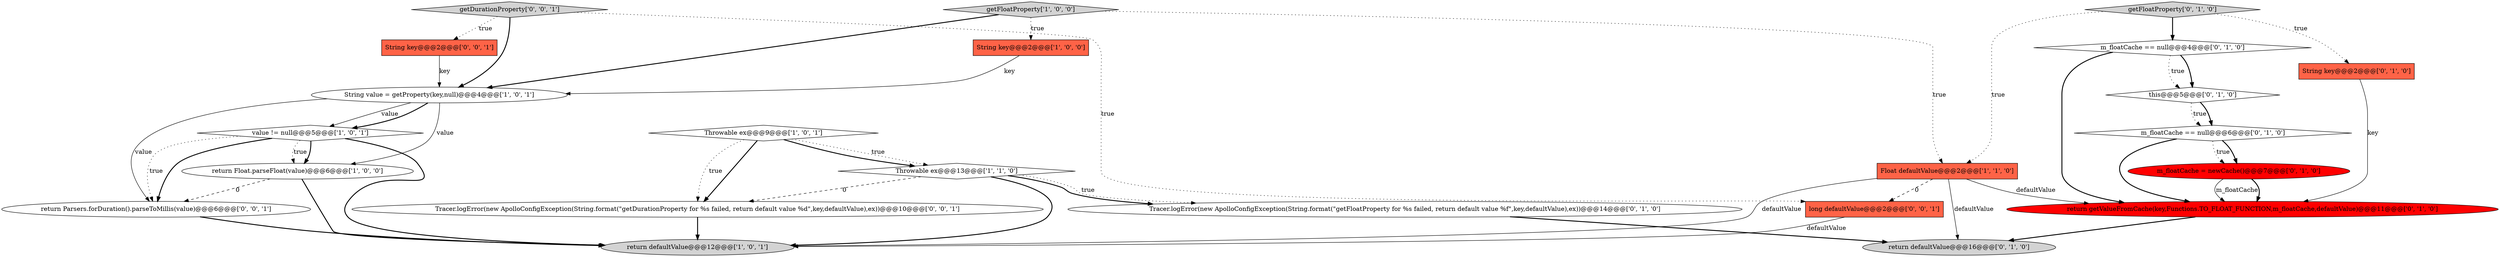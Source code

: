 digraph {
3 [style = filled, label = "getFloatProperty['1', '0', '0']", fillcolor = lightgray, shape = diamond image = "AAA0AAABBB1BBB"];
13 [style = filled, label = "m_floatCache = newCache()@@@7@@@['0', '1', '0']", fillcolor = red, shape = ellipse image = "AAA1AAABBB2BBB"];
0 [style = filled, label = "return defaultValue@@@12@@@['1', '0', '1']", fillcolor = lightgray, shape = ellipse image = "AAA0AAABBB1BBB"];
11 [style = filled, label = "getFloatProperty['0', '1', '0']", fillcolor = lightgray, shape = diamond image = "AAA0AAABBB2BBB"];
8 [style = filled, label = "return Float.parseFloat(value)@@@6@@@['1', '0', '0']", fillcolor = white, shape = ellipse image = "AAA0AAABBB1BBB"];
15 [style = filled, label = "return getValueFromCache(key,Functions.TO_FLOAT_FUNCTION,m_floatCache,defaultValue)@@@11@@@['0', '1', '0']", fillcolor = red, shape = ellipse image = "AAA1AAABBB2BBB"];
22 [style = filled, label = "long defaultValue@@@2@@@['0', '0', '1']", fillcolor = tomato, shape = box image = "AAA0AAABBB3BBB"];
19 [style = filled, label = "Tracer.logError(new ApolloConfigException(String.format(\"getDurationProperty for %s failed, return default value %d\",key,defaultValue),ex))@@@10@@@['0', '0', '1']", fillcolor = white, shape = ellipse image = "AAA0AAABBB3BBB"];
5 [style = filled, label = "value != null@@@5@@@['1', '0', '1']", fillcolor = white, shape = diamond image = "AAA0AAABBB1BBB"];
9 [style = filled, label = "String key@@@2@@@['0', '1', '0']", fillcolor = tomato, shape = box image = "AAA0AAABBB2BBB"];
4 [style = filled, label = "Throwable ex@@@9@@@['1', '0', '1']", fillcolor = white, shape = diamond image = "AAA0AAABBB1BBB"];
21 [style = filled, label = "String key@@@2@@@['0', '0', '1']", fillcolor = tomato, shape = box image = "AAA0AAABBB3BBB"];
6 [style = filled, label = "Float defaultValue@@@2@@@['1', '1', '0']", fillcolor = tomato, shape = box image = "AAA0AAABBB1BBB"];
10 [style = filled, label = "return defaultValue@@@16@@@['0', '1', '0']", fillcolor = lightgray, shape = ellipse image = "AAA0AAABBB2BBB"];
2 [style = filled, label = "String value = getProperty(key,null)@@@4@@@['1', '0', '1']", fillcolor = white, shape = ellipse image = "AAA0AAABBB1BBB"];
16 [style = filled, label = "this@@@5@@@['0', '1', '0']", fillcolor = white, shape = diamond image = "AAA0AAABBB2BBB"];
17 [style = filled, label = "Tracer.logError(new ApolloConfigException(String.format(\"getFloatProperty for %s failed, return default value %f\",key,defaultValue),ex))@@@14@@@['0', '1', '0']", fillcolor = white, shape = ellipse image = "AAA0AAABBB2BBB"];
1 [style = filled, label = "String key@@@2@@@['1', '0', '0']", fillcolor = tomato, shape = box image = "AAA0AAABBB1BBB"];
14 [style = filled, label = "m_floatCache == null@@@6@@@['0', '1', '0']", fillcolor = white, shape = diamond image = "AAA0AAABBB2BBB"];
20 [style = filled, label = "getDurationProperty['0', '0', '1']", fillcolor = lightgray, shape = diamond image = "AAA0AAABBB3BBB"];
7 [style = filled, label = "Throwable ex@@@13@@@['1', '1', '0']", fillcolor = white, shape = diamond image = "AAA0AAABBB1BBB"];
12 [style = filled, label = "m_floatCache == null@@@4@@@['0', '1', '0']", fillcolor = white, shape = diamond image = "AAA0AAABBB2BBB"];
18 [style = filled, label = "return Parsers.forDuration().parseToMillis(value)@@@6@@@['0', '0', '1']", fillcolor = white, shape = ellipse image = "AAA0AAABBB3BBB"];
17->10 [style = bold, label=""];
5->8 [style = bold, label=""];
2->18 [style = solid, label="value"];
15->10 [style = bold, label=""];
7->17 [style = bold, label=""];
21->2 [style = solid, label="key"];
5->18 [style = dotted, label="true"];
2->8 [style = solid, label="value"];
6->10 [style = solid, label="defaultValue"];
12->15 [style = bold, label=""];
4->19 [style = bold, label=""];
22->0 [style = solid, label="defaultValue"];
4->7 [style = dotted, label="true"];
9->15 [style = solid, label="key"];
11->9 [style = dotted, label="true"];
7->0 [style = bold, label=""];
11->12 [style = bold, label=""];
12->16 [style = bold, label=""];
5->18 [style = bold, label=""];
20->21 [style = dotted, label="true"];
3->6 [style = dotted, label="true"];
1->2 [style = solid, label="key"];
6->0 [style = solid, label="defaultValue"];
6->22 [style = dashed, label="0"];
4->7 [style = bold, label=""];
14->13 [style = dotted, label="true"];
19->0 [style = bold, label=""];
4->19 [style = dotted, label="true"];
20->2 [style = bold, label=""];
8->0 [style = bold, label=""];
3->2 [style = bold, label=""];
5->0 [style = bold, label=""];
12->16 [style = dotted, label="true"];
7->19 [style = dashed, label="0"];
11->6 [style = dotted, label="true"];
16->14 [style = dotted, label="true"];
13->15 [style = solid, label="m_floatCache"];
16->14 [style = bold, label=""];
8->18 [style = dashed, label="0"];
14->15 [style = bold, label=""];
13->15 [style = bold, label=""];
20->22 [style = dotted, label="true"];
14->13 [style = bold, label=""];
5->8 [style = dotted, label="true"];
7->17 [style = dotted, label="true"];
3->1 [style = dotted, label="true"];
6->15 [style = solid, label="defaultValue"];
18->0 [style = bold, label=""];
2->5 [style = solid, label="value"];
2->5 [style = bold, label=""];
}
